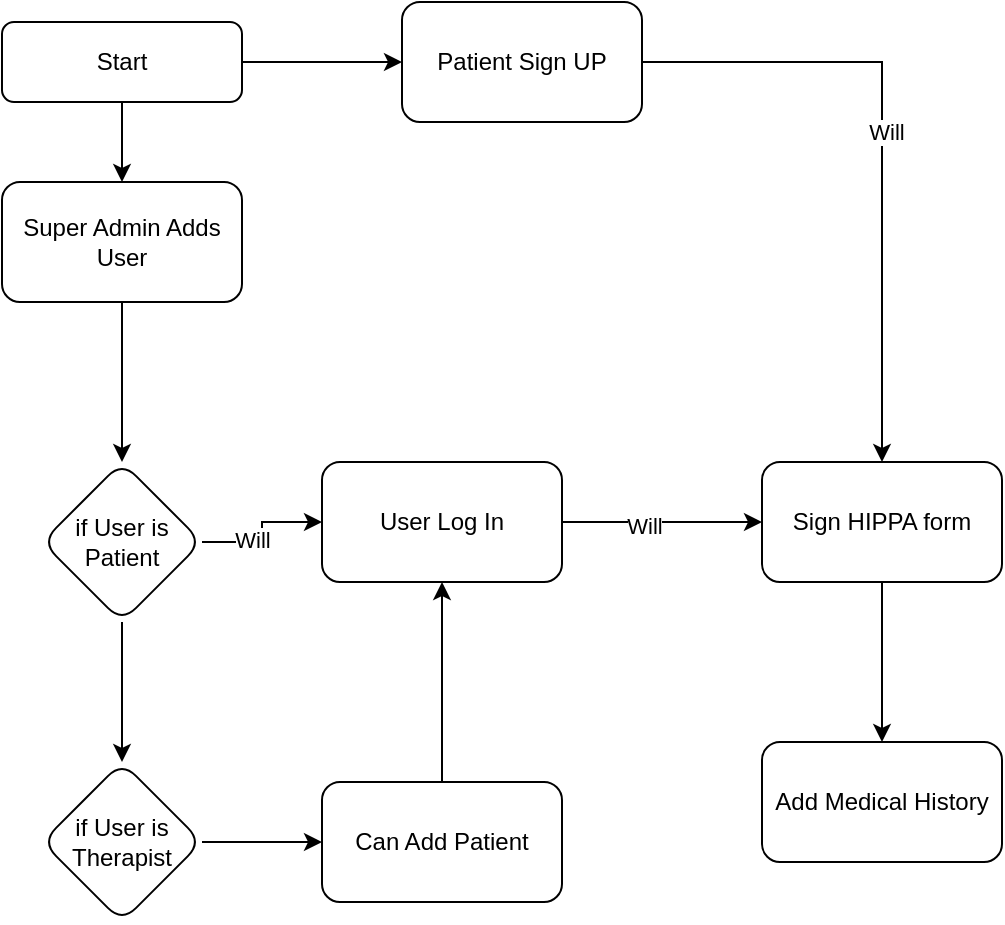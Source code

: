 <mxfile version="26.0.11">
  <diagram id="C5RBs43oDa-KdzZeNtuy" name="Page-1">
    <mxGraphModel dx="1050" dy="1726" grid="1" gridSize="10" guides="1" tooltips="1" connect="1" arrows="1" fold="1" page="1" pageScale="1" pageWidth="827" pageHeight="1169" math="0" shadow="0">
      <root>
        <mxCell id="WIyWlLk6GJQsqaUBKTNV-0" />
        <mxCell id="WIyWlLk6GJQsqaUBKTNV-1" parent="WIyWlLk6GJQsqaUBKTNV-0" />
        <mxCell id="ul8okqYHGYk_Z83Lf46O-1" value="" style="edgeStyle=orthogonalEdgeStyle;rounded=0;orthogonalLoop=1;jettySize=auto;html=1;" edge="1" parent="WIyWlLk6GJQsqaUBKTNV-1" source="WIyWlLk6GJQsqaUBKTNV-3" target="ul8okqYHGYk_Z83Lf46O-0">
          <mxGeometry relative="1" as="geometry" />
        </mxCell>
        <mxCell id="ul8okqYHGYk_Z83Lf46O-9" value="" style="edgeStyle=orthogonalEdgeStyle;rounded=0;orthogonalLoop=1;jettySize=auto;html=1;" edge="1" parent="WIyWlLk6GJQsqaUBKTNV-1" source="WIyWlLk6GJQsqaUBKTNV-3" target="ul8okqYHGYk_Z83Lf46O-8">
          <mxGeometry relative="1" as="geometry" />
        </mxCell>
        <mxCell id="WIyWlLk6GJQsqaUBKTNV-3" value="Start" style="rounded=1;whiteSpace=wrap;html=1;fontSize=12;glass=0;strokeWidth=1;shadow=0;" parent="WIyWlLk6GJQsqaUBKTNV-1" vertex="1">
          <mxGeometry x="160" width="120" height="40" as="geometry" />
        </mxCell>
        <mxCell id="ul8okqYHGYk_Z83Lf46O-3" value="" style="edgeStyle=orthogonalEdgeStyle;rounded=0;orthogonalLoop=1;jettySize=auto;html=1;" edge="1" parent="WIyWlLk6GJQsqaUBKTNV-1" source="ul8okqYHGYk_Z83Lf46O-0" target="ul8okqYHGYk_Z83Lf46O-2">
          <mxGeometry relative="1" as="geometry" />
        </mxCell>
        <mxCell id="ul8okqYHGYk_Z83Lf46O-0" value="Super Admin Adds User" style="whiteSpace=wrap;html=1;rounded=1;glass=0;strokeWidth=1;shadow=0;" vertex="1" parent="WIyWlLk6GJQsqaUBKTNV-1">
          <mxGeometry x="160" y="80" width="120" height="60" as="geometry" />
        </mxCell>
        <mxCell id="ul8okqYHGYk_Z83Lf46O-5" value="" style="edgeStyle=orthogonalEdgeStyle;rounded=0;orthogonalLoop=1;jettySize=auto;html=1;" edge="1" parent="WIyWlLk6GJQsqaUBKTNV-1" source="ul8okqYHGYk_Z83Lf46O-2" target="ul8okqYHGYk_Z83Lf46O-4">
          <mxGeometry relative="1" as="geometry" />
        </mxCell>
        <mxCell id="ul8okqYHGYk_Z83Lf46O-16" value="Will" style="edgeLabel;html=1;align=center;verticalAlign=middle;resizable=0;points=[];" vertex="1" connectable="0" parent="ul8okqYHGYk_Z83Lf46O-5">
          <mxGeometry x="-0.282" y="1" relative="1" as="geometry">
            <mxPoint as="offset" />
          </mxGeometry>
        </mxCell>
        <mxCell id="ul8okqYHGYk_Z83Lf46O-12" value="" style="edgeStyle=orthogonalEdgeStyle;rounded=0;orthogonalLoop=1;jettySize=auto;html=1;" edge="1" parent="WIyWlLk6GJQsqaUBKTNV-1" source="ul8okqYHGYk_Z83Lf46O-2" target="ul8okqYHGYk_Z83Lf46O-11">
          <mxGeometry relative="1" as="geometry" />
        </mxCell>
        <mxCell id="ul8okqYHGYk_Z83Lf46O-2" value="if User is Patient" style="rhombus;whiteSpace=wrap;html=1;rounded=1;glass=0;strokeWidth=1;shadow=0;" vertex="1" parent="WIyWlLk6GJQsqaUBKTNV-1">
          <mxGeometry x="180" y="220" width="80" height="80" as="geometry" />
        </mxCell>
        <mxCell id="ul8okqYHGYk_Z83Lf46O-7" value="" style="edgeStyle=orthogonalEdgeStyle;rounded=0;orthogonalLoop=1;jettySize=auto;html=1;" edge="1" parent="WIyWlLk6GJQsqaUBKTNV-1" source="ul8okqYHGYk_Z83Lf46O-4" target="ul8okqYHGYk_Z83Lf46O-6">
          <mxGeometry relative="1" as="geometry" />
        </mxCell>
        <mxCell id="ul8okqYHGYk_Z83Lf46O-18" value="Will" style="edgeLabel;html=1;align=center;verticalAlign=middle;resizable=0;points=[];" vertex="1" connectable="0" parent="ul8okqYHGYk_Z83Lf46O-7">
          <mxGeometry x="-0.176" y="-2" relative="1" as="geometry">
            <mxPoint as="offset" />
          </mxGeometry>
        </mxCell>
        <mxCell id="ul8okqYHGYk_Z83Lf46O-4" value="User Log In" style="whiteSpace=wrap;html=1;rounded=1;glass=0;strokeWidth=1;shadow=0;" vertex="1" parent="WIyWlLk6GJQsqaUBKTNV-1">
          <mxGeometry x="320" y="220" width="120" height="60" as="geometry" />
        </mxCell>
        <mxCell id="ul8okqYHGYk_Z83Lf46O-24" value="" style="edgeStyle=orthogonalEdgeStyle;rounded=0;orthogonalLoop=1;jettySize=auto;html=1;" edge="1" parent="WIyWlLk6GJQsqaUBKTNV-1" source="ul8okqYHGYk_Z83Lf46O-6" target="ul8okqYHGYk_Z83Lf46O-23">
          <mxGeometry relative="1" as="geometry" />
        </mxCell>
        <mxCell id="ul8okqYHGYk_Z83Lf46O-6" value="Sign HIPPA form" style="whiteSpace=wrap;html=1;rounded=1;glass=0;strokeWidth=1;shadow=0;" vertex="1" parent="WIyWlLk6GJQsqaUBKTNV-1">
          <mxGeometry x="540" y="220" width="120" height="60" as="geometry" />
        </mxCell>
        <mxCell id="ul8okqYHGYk_Z83Lf46O-10" style="edgeStyle=orthogonalEdgeStyle;rounded=0;orthogonalLoop=1;jettySize=auto;html=1;entryX=0.5;entryY=0;entryDx=0;entryDy=0;" edge="1" parent="WIyWlLk6GJQsqaUBKTNV-1" source="ul8okqYHGYk_Z83Lf46O-8" target="ul8okqYHGYk_Z83Lf46O-6">
          <mxGeometry relative="1" as="geometry" />
        </mxCell>
        <mxCell id="ul8okqYHGYk_Z83Lf46O-17" value="Will" style="edgeLabel;html=1;align=center;verticalAlign=middle;resizable=0;points=[];" vertex="1" connectable="0" parent="ul8okqYHGYk_Z83Lf46O-10">
          <mxGeometry x="-0.034" y="2" relative="1" as="geometry">
            <mxPoint as="offset" />
          </mxGeometry>
        </mxCell>
        <mxCell id="ul8okqYHGYk_Z83Lf46O-8" value="Patient Sign UP" style="whiteSpace=wrap;html=1;rounded=1;glass=0;strokeWidth=1;shadow=0;" vertex="1" parent="WIyWlLk6GJQsqaUBKTNV-1">
          <mxGeometry x="360" y="-10" width="120" height="60" as="geometry" />
        </mxCell>
        <mxCell id="ul8okqYHGYk_Z83Lf46O-20" value="" style="edgeStyle=orthogonalEdgeStyle;rounded=0;orthogonalLoop=1;jettySize=auto;html=1;" edge="1" parent="WIyWlLk6GJQsqaUBKTNV-1" source="ul8okqYHGYk_Z83Lf46O-11" target="ul8okqYHGYk_Z83Lf46O-19">
          <mxGeometry relative="1" as="geometry" />
        </mxCell>
        <mxCell id="ul8okqYHGYk_Z83Lf46O-11" value="if User is Therapist" style="rhombus;whiteSpace=wrap;html=1;rounded=1;glass=0;strokeWidth=1;shadow=0;" vertex="1" parent="WIyWlLk6GJQsqaUBKTNV-1">
          <mxGeometry x="180" y="370" width="80" height="80" as="geometry" />
        </mxCell>
        <mxCell id="ul8okqYHGYk_Z83Lf46O-21" style="edgeStyle=orthogonalEdgeStyle;rounded=0;orthogonalLoop=1;jettySize=auto;html=1;entryX=0.5;entryY=1;entryDx=0;entryDy=0;" edge="1" parent="WIyWlLk6GJQsqaUBKTNV-1" source="ul8okqYHGYk_Z83Lf46O-19" target="ul8okqYHGYk_Z83Lf46O-4">
          <mxGeometry relative="1" as="geometry" />
        </mxCell>
        <mxCell id="ul8okqYHGYk_Z83Lf46O-19" value="Can Add Patient" style="whiteSpace=wrap;html=1;rounded=1;glass=0;strokeWidth=1;shadow=0;" vertex="1" parent="WIyWlLk6GJQsqaUBKTNV-1">
          <mxGeometry x="320" y="380" width="120" height="60" as="geometry" />
        </mxCell>
        <mxCell id="ul8okqYHGYk_Z83Lf46O-23" value="Add Medical History" style="whiteSpace=wrap;html=1;rounded=1;glass=0;strokeWidth=1;shadow=0;" vertex="1" parent="WIyWlLk6GJQsqaUBKTNV-1">
          <mxGeometry x="540" y="360" width="120" height="60" as="geometry" />
        </mxCell>
      </root>
    </mxGraphModel>
  </diagram>
</mxfile>
